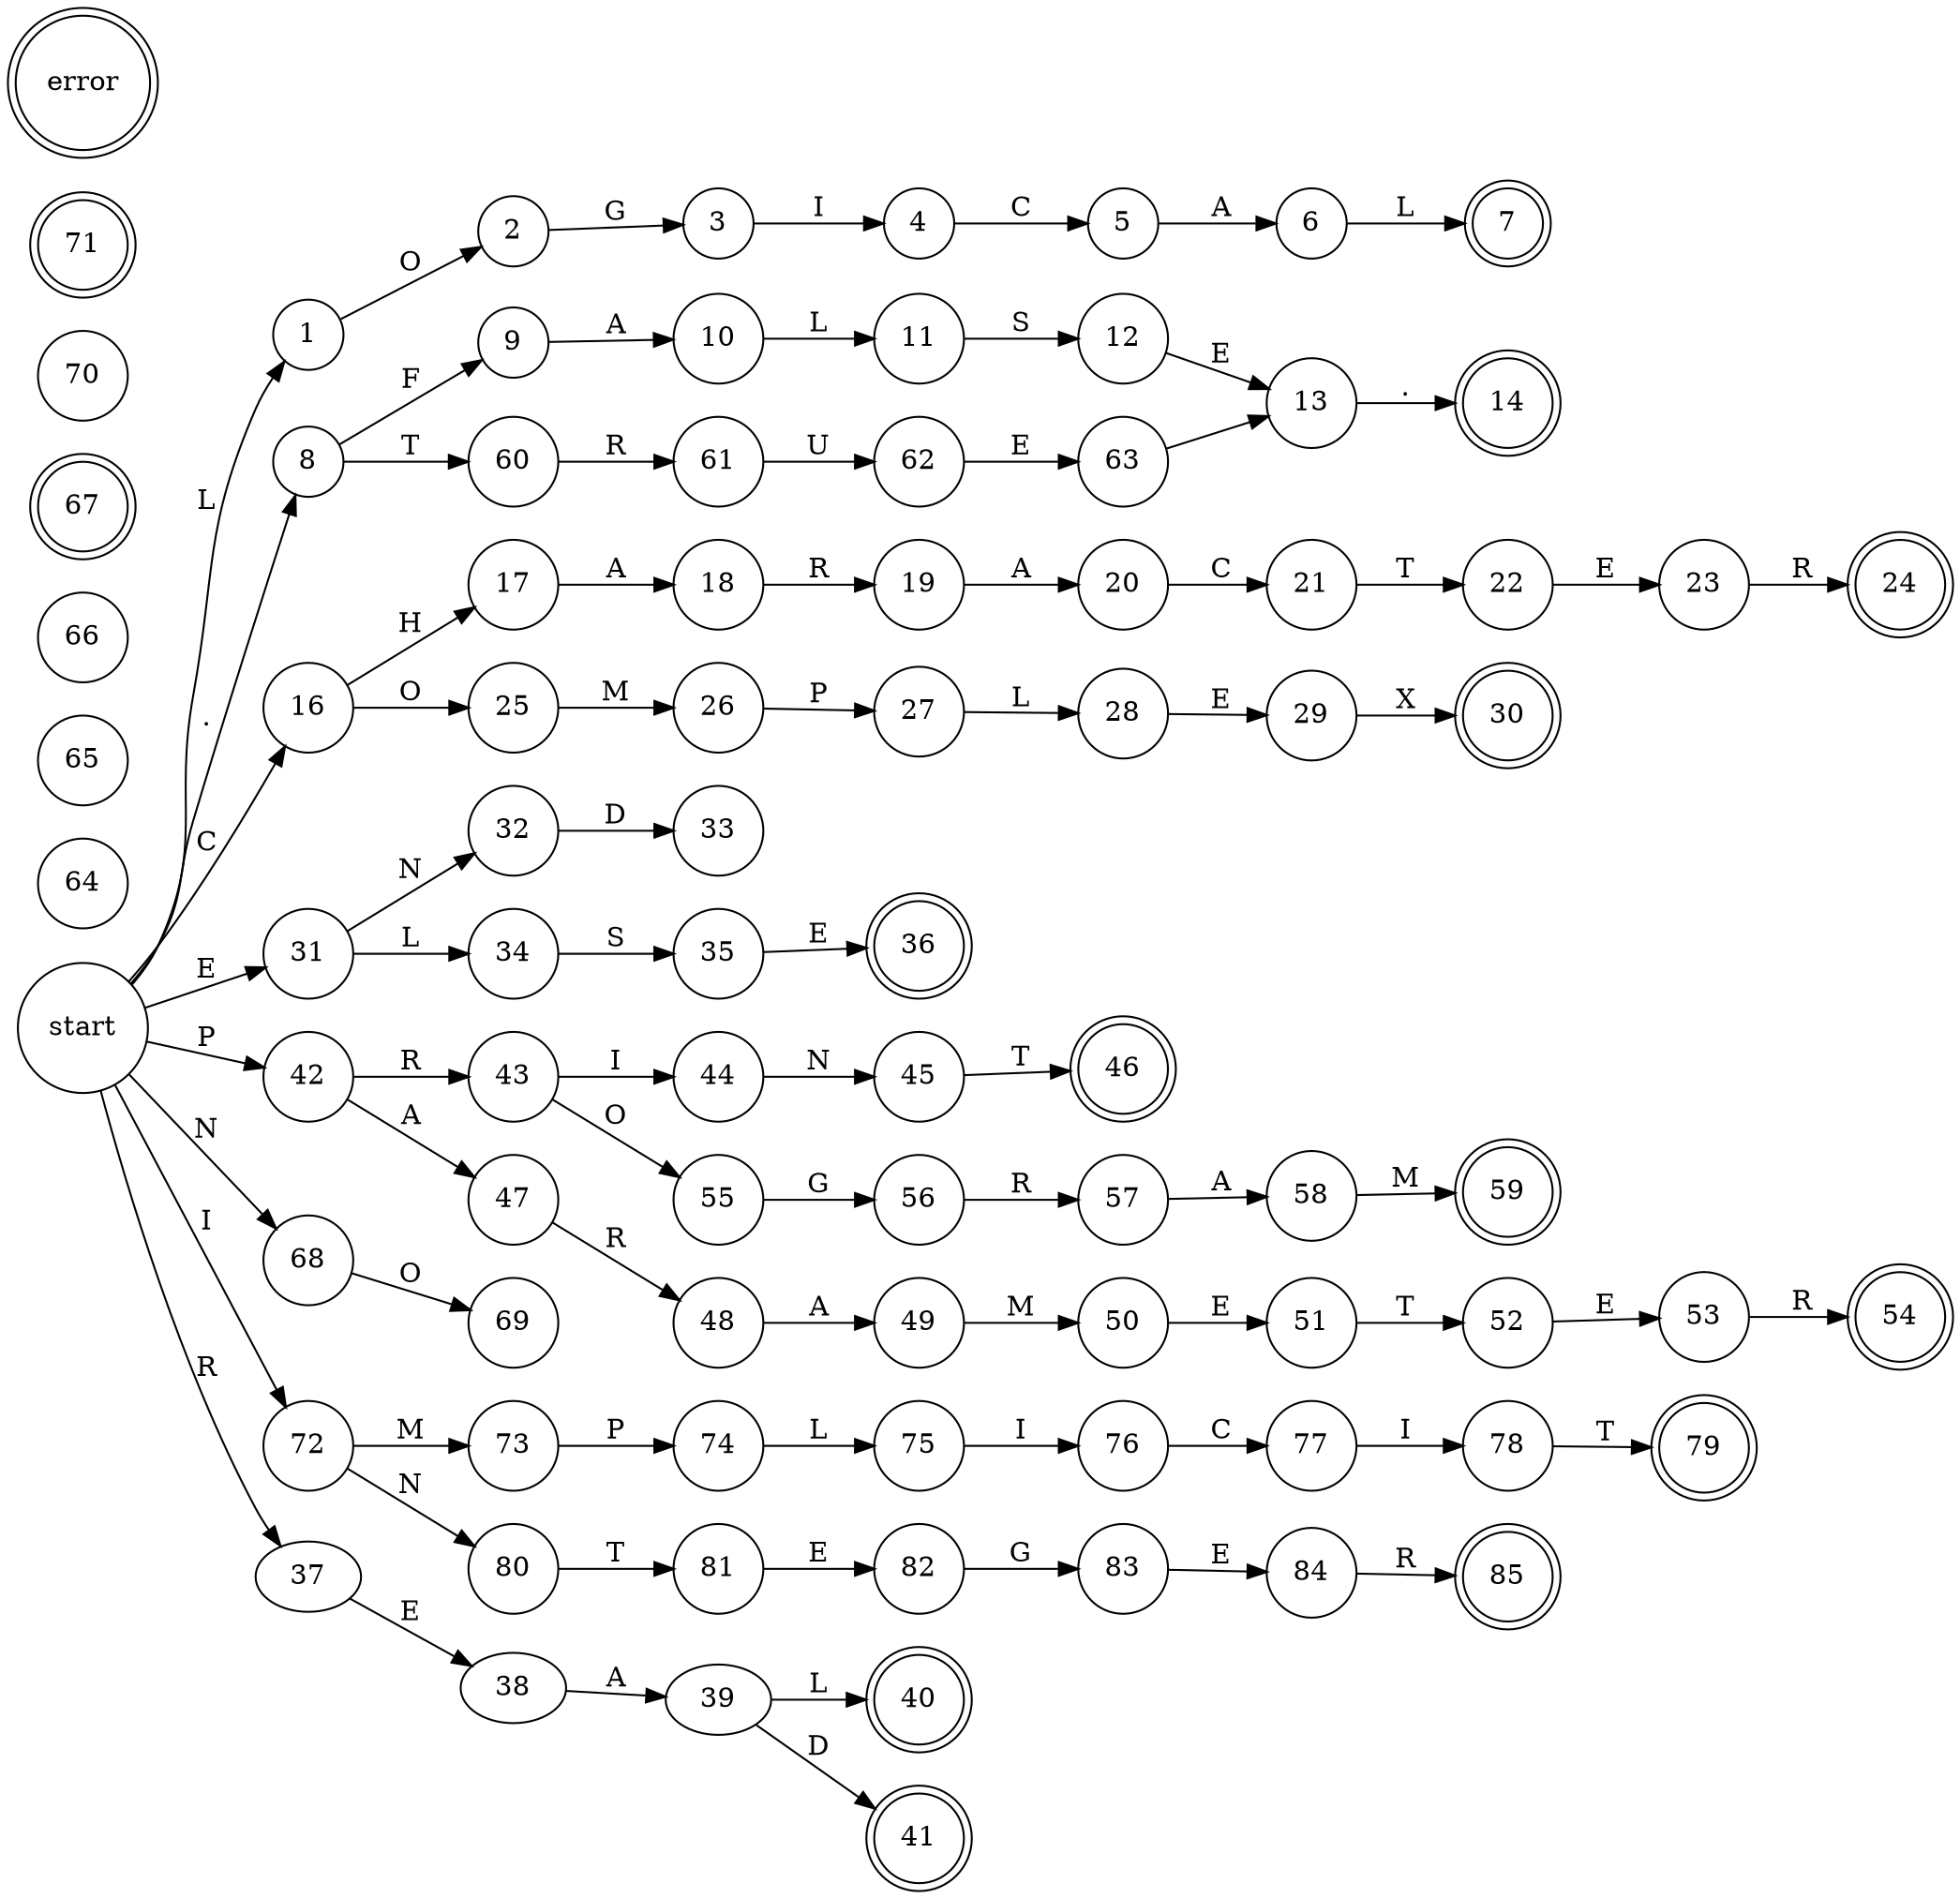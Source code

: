 digraph {
	graph [layout=dot rankdir=LR]
	start [fillcolor=green shape=circle]
	1 [fillcolor=lightblue shape=circle]
	2 [fillcolor=lightblue shape=circle]
	3 [fillcolor=lightblue shape=circle]
	4 [fillcolor=lightblue shape=circle]
	5 [fillcolor=lightblue shape=circle]
	6 [fillcolor=lightblue shape=circle]
	7 [fillcolor=green shape=doublecircle]
	8 [fillcolor=lightblue shape=circle]
	9 [fillcolor=lightblue shape=circle]
	10 [fillcolor=lightblue shape=circle]
	11 [fillcolor=lightblue shape=circle]
	12 [fillcolor=lightblue shape=circle]
	13 [fillcolor=lightblue shape=circle]
	14 [fillcolor=green shape=doublecircle]
	16 [fillcolor=lightblue shape=circle]
	17 [fillcolor=lightblue shape=circle]
	18 [fillcolor=lightblue shape=circle]
	19 [fillcolor=lightblue shape=circle]
	20 [fillcolor=lightblue shape=circle]
	21 [fillcolor=lightblue shape=circle]
	22 [fillcolor=lightblue shape=circle]
	23 [fillcolor=lightblue shape=circle]
	24 [fillcolor=green shape=doublecircle]
	25 [fillcolor=lightblue shape=circle]
	26 [fillcolor=lightblue shape=circle]
	27 [fillcolor=lightblue shape=circle]
	28 [fillcolor=lightblue shape=circle]
	29 [fillcolor=lightblue shape=circle]
	30 [fillcolor=green shape=doublecircle]
	31 [fillcolor=lightblue shape=circle]
	32 [fillcolor=lightblue shape=circle]
	33 [fillcolor=lightblue shape=circle]
	34 [fillcolor=lightblue shape=circle]
	35 [fillcolor=lightblue shape=circle]
	36 [fillcolor=green shape=doublecircle]
	40 [fillcolor=green shape=doublecircle]
	41 [fillcolor=green shape=doublecircle]
	42 [fillcolor=lightblue shape=circle]
	43 [fillcolor=lightblue shape=circle]
	44 [fillcolor=lightblue shape=circle]
	45 [fillcolor=lightblue shape=circle]
	47 [fillcolor=lightblue shape=circle]
	48 [fillcolor=lightblue shape=circle]
	49 [fillcolor=lightblue shape=circle]
	50 [fillcolor=lightblue shape=circle]
	51 [fillcolor=lightblue shape=circle]
	52 [fillcolor=lightblue shape=circle]
	53 [fillcolor=lightblue shape=circle]
	55 [fillcolor=lightblue shape=circle]
	56 [fillcolor=lightblue shape=circle]
	57 [fillcolor=lightblue shape=circle]
	58 [fillcolor=lightblue shape=circle]
	60 [fillcolor=lightblue shape=circle]
	61 [fillcolor=lightblue shape=circle]
	62 [fillcolor=lightblue shape=circle]
	63 [fillcolor=lightblue shape=circle]
	64 [fillcolor=lightblue shape=circle]
	65 [fillcolor=lightblue shape=circle]
	66 [fillcolor=lightblue shape=circle]
	67 [fillcolor=green shape=doublecircle]
	68 [fillcolor=lightblue shape=circle]
	69 [fillcolor=lightblue shape=circle]
	70 [fillcolor=lightblue shape=circle]
	71 [fillcolor=green shape=doublecircle]
	72 [fillcolor=lightblue shape=circle]
	73 [fillcolor=lightblue shape=circle]
	74 [fillcolor=lightblue shape=circle]
	75 [fillcolor=lightblue shape=circle]
	76 [fillcolor=lightblue shape=circle]
	77 [fillcolor=lightblue shape=circle]
	78 [fillcolor=lightblue shape=circle]
	79 [fillcolor=green shape=doublecircle]
	80 [fillcolor=lightblue shape=circle]
	81 [fillcolor=lightblue shape=circle]
	82 [fillcolor=lightblue shape=circle]
	83 [fillcolor=lightblue shape=circle]
	84 [fillcolor=lightblue shape=circle]
	85 [fillcolor=green shape=doublecircle]
	54 [fillcolor=green shape=doublecircle]
	46 [fillcolor=green shape=doublecircle]
	59 [fillcolor=green shape=doublecircle]
	error [fillcolor=red shape=doublecircle]
	start -> 1 [label=L]
	1 -> 2 [label=O]
	2 -> 3 [label=G]
	3 -> 4 [label=I]
	4 -> 5 [label=C]
	5 -> 6 [label=A]
	6 -> 7 [label=L]
	start -> 31 [label=E]
	31 -> 32 [label=N]
	32 -> 33 [label=D]
	31 -> 34 [label=L]
	34 -> 35 [label=S]
	35 -> 36 [label=E]
	16 -> 25 [label=O]
	25 -> 26 [label=M]
	26 -> 27 [label=P]
	27 -> 28 [label=L]
	28 -> 29 [label=E]
	29 -> 30 [label=X]
	start -> 8 [label=" . "]
	8 -> 9 [label=F]
	8 -> 60 [label=T]
	60 -> 61 [label=R]
	61 -> 62 [label=U]
	62 -> 63 [label=E]
	63 -> 13 [label=""]
	9 -> 10 [label=A]
	10 -> 11 [label=L]
	11 -> 12 [label=S]
	12 -> 13 [label=E]
	13 -> 14 [label=" . "]
	start -> 37 [label=R]
	37 -> 38 [label=E]
	38 -> 39 [label=A]
	39 -> 40 [label=L]
	39 -> 41 [label=D]
	start -> 16 [label=C]
	16 -> 17 [label=H]
	17 -> 18 [label=A]
	18 -> 19 [label=R]
	19 -> 20 [label=A]
	20 -> 21 [label=C]
	21 -> 22 [label=T]
	22 -> 23 [label=E]
	23 -> 24 [label=R]
	start -> 68 [label=N]
	68 -> 69 [label=O]
	start -> 72 [label=I]
	72 -> 73 [label=M]
	73 -> 74 [label=P]
	74 -> 75 [label=L]
	75 -> 76 [label=I]
	76 -> 77 [label=C]
	77 -> 78 [label=I]
	78 -> 79 [label=T]
	72 -> 80 [label=N]
	80 -> 81 [label=T]
	81 -> 82 [label=E]
	82 -> 83 [label=G]
	83 -> 84 [label=E]
	84 -> 85 [label=R]
	start -> 42 [label=P]
	42 -> 43 [label=R]
	43 -> 55 [label=O]
	55 -> 56 [label=G]
	56 -> 57 [label=R]
	57 -> 58 [label=A]
	58 -> 59 [label=M]
	43 -> 44 [label=I]
	44 -> 45 [label=N]
	45 -> 46 [label=T]
	42 -> 47 [label=A]
	47 -> 48 [label=R]
	48 -> 49 [label=A]
	49 -> 50 [label=M]
	50 -> 51 [label=E]
	51 -> 52 [label=T]
	52 -> 53 [label=E]
	53 -> 54 [label=R]
}
